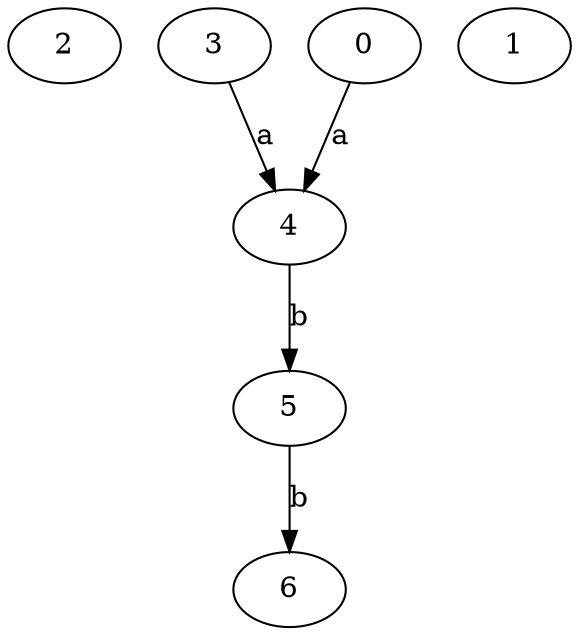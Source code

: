 strict digraph  {
2;
3;
0;
4;
1;
5;
6;
3 -> 4  [label=a];
0 -> 4  [label=a];
4 -> 5  [label=b];
5 -> 6  [label=b];
}
